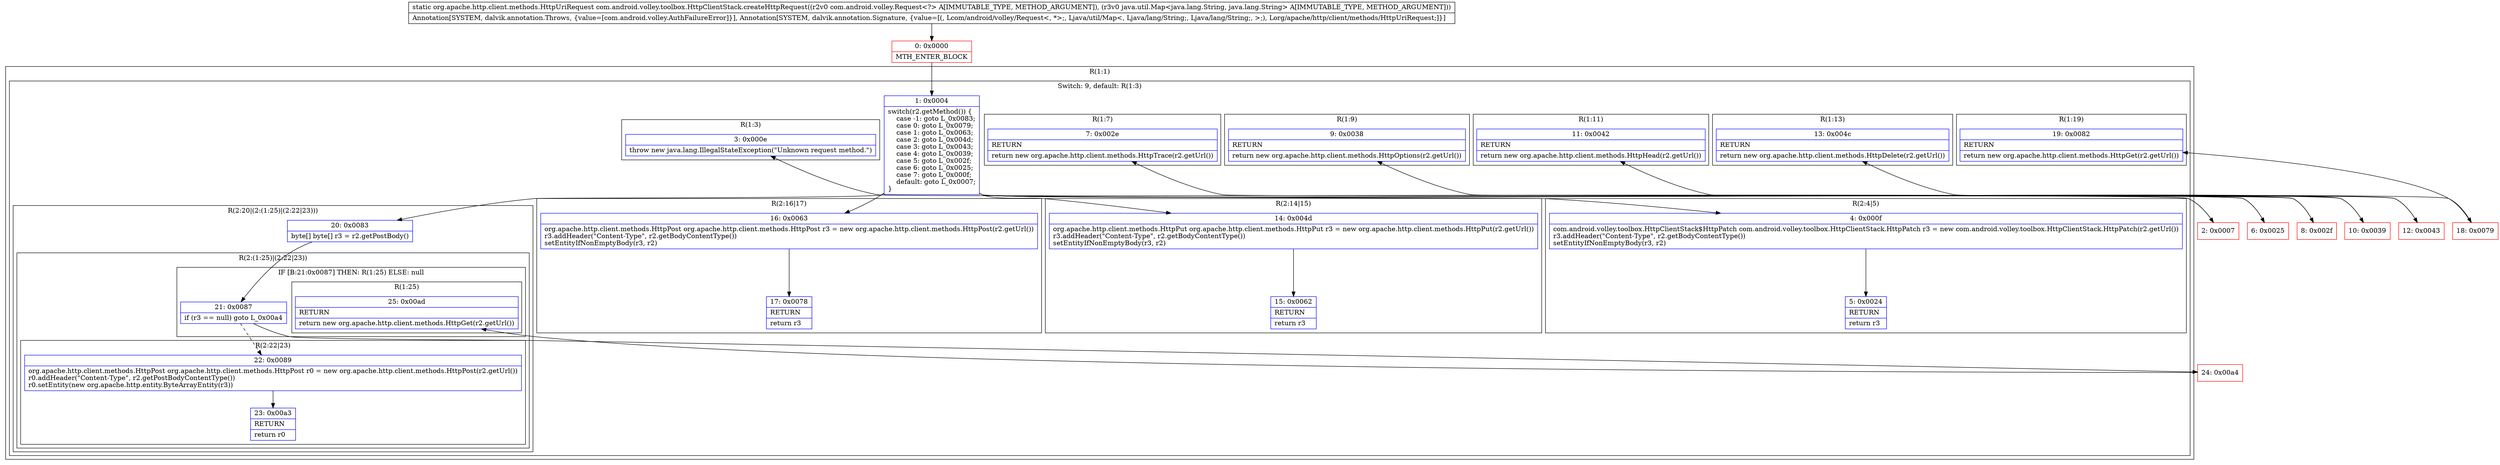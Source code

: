 digraph "CFG forcom.android.volley.toolbox.HttpClientStack.createHttpRequest(Lcom\/android\/volley\/Request;Ljava\/util\/Map;)Lorg\/apache\/http\/client\/methods\/HttpUriRequest;" {
subgraph cluster_Region_1391970713 {
label = "R(1:1)";
node [shape=record,color=blue];
subgraph cluster_SwitchRegion_1604805842 {
label = "Switch: 9, default: R(1:3)";
node [shape=record,color=blue];
Node_1 [shape=record,label="{1\:\ 0x0004|switch(r2.getMethod()) \{\l    case \-1: goto L_0x0083;\l    case 0: goto L_0x0079;\l    case 1: goto L_0x0063;\l    case 2: goto L_0x004d;\l    case 3: goto L_0x0043;\l    case 4: goto L_0x0039;\l    case 5: goto L_0x002f;\l    case 6: goto L_0x0025;\l    case 7: goto L_0x000f;\l    default: goto L_0x0007;\l\}\l}"];
subgraph cluster_Region_446589456 {
label = "R(2:20|(2:(1:25)|(2:22|23)))";
node [shape=record,color=blue];
Node_20 [shape=record,label="{20\:\ 0x0083|byte[] byte[] r3 = r2.getPostBody()\l}"];
subgraph cluster_Region_1941668902 {
label = "R(2:(1:25)|(2:22|23))";
node [shape=record,color=blue];
subgraph cluster_IfRegion_2086125591 {
label = "IF [B:21:0x0087] THEN: R(1:25) ELSE: null";
node [shape=record,color=blue];
Node_21 [shape=record,label="{21\:\ 0x0087|if (r3 == null) goto L_0x00a4\l}"];
subgraph cluster_Region_401679734 {
label = "R(1:25)";
node [shape=record,color=blue];
Node_25 [shape=record,label="{25\:\ 0x00ad|RETURN\l|return new org.apache.http.client.methods.HttpGet(r2.getUrl())\l}"];
}
}
subgraph cluster_Region_1805667545 {
label = "R(2:22|23)";
node [shape=record,color=blue];
Node_22 [shape=record,label="{22\:\ 0x0089|org.apache.http.client.methods.HttpPost org.apache.http.client.methods.HttpPost r0 = new org.apache.http.client.methods.HttpPost(r2.getUrl())\lr0.addHeader(\"Content\-Type\", r2.getPostBodyContentType())\lr0.setEntity(new org.apache.http.entity.ByteArrayEntity(r3))\l}"];
Node_23 [shape=record,label="{23\:\ 0x00a3|RETURN\l|return r0\l}"];
}
}
}
subgraph cluster_Region_2074516752 {
label = "R(1:19)";
node [shape=record,color=blue];
Node_19 [shape=record,label="{19\:\ 0x0082|RETURN\l|return new org.apache.http.client.methods.HttpGet(r2.getUrl())\l}"];
}
subgraph cluster_Region_1913682498 {
label = "R(2:16|17)";
node [shape=record,color=blue];
Node_16 [shape=record,label="{16\:\ 0x0063|org.apache.http.client.methods.HttpPost org.apache.http.client.methods.HttpPost r3 = new org.apache.http.client.methods.HttpPost(r2.getUrl())\lr3.addHeader(\"Content\-Type\", r2.getBodyContentType())\lsetEntityIfNonEmptyBody(r3, r2)\l}"];
Node_17 [shape=record,label="{17\:\ 0x0078|RETURN\l|return r3\l}"];
}
subgraph cluster_Region_464994554 {
label = "R(2:14|15)";
node [shape=record,color=blue];
Node_14 [shape=record,label="{14\:\ 0x004d|org.apache.http.client.methods.HttpPut org.apache.http.client.methods.HttpPut r3 = new org.apache.http.client.methods.HttpPut(r2.getUrl())\lr3.addHeader(\"Content\-Type\", r2.getBodyContentType())\lsetEntityIfNonEmptyBody(r3, r2)\l}"];
Node_15 [shape=record,label="{15\:\ 0x0062|RETURN\l|return r3\l}"];
}
subgraph cluster_Region_532936514 {
label = "R(1:13)";
node [shape=record,color=blue];
Node_13 [shape=record,label="{13\:\ 0x004c|RETURN\l|return new org.apache.http.client.methods.HttpDelete(r2.getUrl())\l}"];
}
subgraph cluster_Region_821484072 {
label = "R(1:11)";
node [shape=record,color=blue];
Node_11 [shape=record,label="{11\:\ 0x0042|RETURN\l|return new org.apache.http.client.methods.HttpHead(r2.getUrl())\l}"];
}
subgraph cluster_Region_783451093 {
label = "R(1:9)";
node [shape=record,color=blue];
Node_9 [shape=record,label="{9\:\ 0x0038|RETURN\l|return new org.apache.http.client.methods.HttpOptions(r2.getUrl())\l}"];
}
subgraph cluster_Region_1630786830 {
label = "R(1:7)";
node [shape=record,color=blue];
Node_7 [shape=record,label="{7\:\ 0x002e|RETURN\l|return new org.apache.http.client.methods.HttpTrace(r2.getUrl())\l}"];
}
subgraph cluster_Region_1503821027 {
label = "R(2:4|5)";
node [shape=record,color=blue];
Node_4 [shape=record,label="{4\:\ 0x000f|com.android.volley.toolbox.HttpClientStack$HttpPatch com.android.volley.toolbox.HttpClientStack.HttpPatch r3 = new com.android.volley.toolbox.HttpClientStack.HttpPatch(r2.getUrl())\lr3.addHeader(\"Content\-Type\", r2.getBodyContentType())\lsetEntityIfNonEmptyBody(r3, r2)\l}"];
Node_5 [shape=record,label="{5\:\ 0x0024|RETURN\l|return r3\l}"];
}
subgraph cluster_Region_1632262029 {
label = "R(1:3)";
node [shape=record,color=blue];
Node_3 [shape=record,label="{3\:\ 0x000e|throw new java.lang.IllegalStateException(\"Unknown request method.\")\l}"];
}
}
}
Node_0 [shape=record,color=red,label="{0\:\ 0x0000|MTH_ENTER_BLOCK\l}"];
Node_2 [shape=record,color=red,label="{2\:\ 0x0007}"];
Node_6 [shape=record,color=red,label="{6\:\ 0x0025}"];
Node_8 [shape=record,color=red,label="{8\:\ 0x002f}"];
Node_10 [shape=record,color=red,label="{10\:\ 0x0039}"];
Node_12 [shape=record,color=red,label="{12\:\ 0x0043}"];
Node_18 [shape=record,color=red,label="{18\:\ 0x0079}"];
Node_24 [shape=record,color=red,label="{24\:\ 0x00a4}"];
MethodNode[shape=record,label="{static org.apache.http.client.methods.HttpUriRequest com.android.volley.toolbox.HttpClientStack.createHttpRequest((r2v0 com.android.volley.Request\<?\> A[IMMUTABLE_TYPE, METHOD_ARGUMENT]), (r3v0 java.util.Map\<java.lang.String, java.lang.String\> A[IMMUTABLE_TYPE, METHOD_ARGUMENT]))  | Annotation[SYSTEM, dalvik.annotation.Throws, \{value=[com.android.volley.AuthFailureError]\}], Annotation[SYSTEM, dalvik.annotation.Signature, \{value=[(, Lcom\/android\/volley\/Request\<, *\>;, Ljava\/util\/Map\<, Ljava\/lang\/String;, Ljava\/lang\/String;, \>;), Lorg\/apache\/http\/client\/methods\/HttpUriRequest;]\}]\l}"];
MethodNode -> Node_0;
Node_1 -> Node_2;
Node_1 -> Node_4;
Node_1 -> Node_6;
Node_1 -> Node_8;
Node_1 -> Node_10;
Node_1 -> Node_12;
Node_1 -> Node_14;
Node_1 -> Node_16;
Node_1 -> Node_18;
Node_1 -> Node_20;
Node_20 -> Node_21;
Node_21 -> Node_22[style=dashed];
Node_21 -> Node_24;
Node_22 -> Node_23;
Node_16 -> Node_17;
Node_14 -> Node_15;
Node_4 -> Node_5;
Node_0 -> Node_1;
Node_2 -> Node_3;
Node_6 -> Node_7;
Node_8 -> Node_9;
Node_10 -> Node_11;
Node_12 -> Node_13;
Node_18 -> Node_19;
Node_24 -> Node_25;
}

